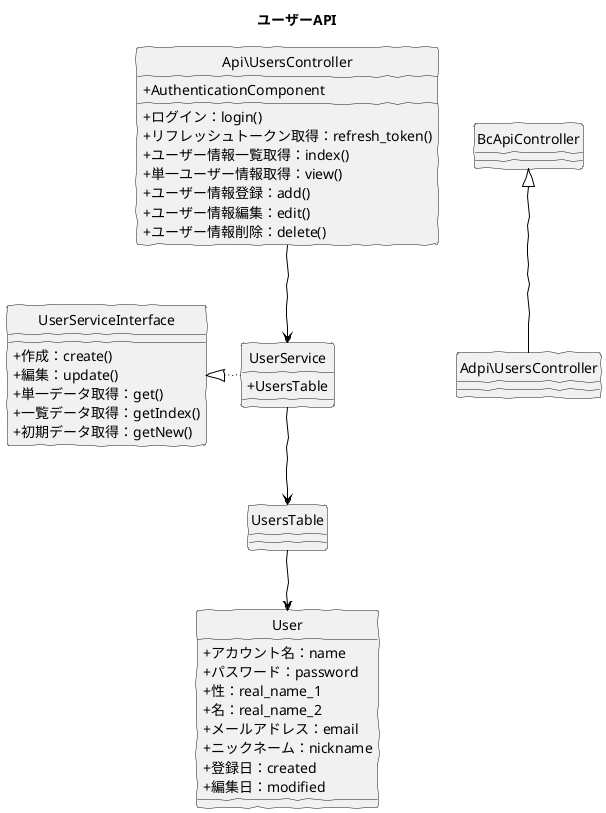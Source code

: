@startuml
skinparam handwritten true
hide circle
skinparam classAttributeIconSize 0

title ユーザーAPI

class Api\UsersController {
  + AuthenticationComponent
  + ログイン：login()
  + リフレッシュトークン取得：refresh_token()
  + ユーザー情報一覧取得：index()
  + 単一ユーザー情報取得：view()
  + ユーザー情報登録：add()
  + ユーザー情報編集：edit()
  + ユーザー情報削除：delete()
}

class UserService {
  + UsersTable
}

class UserServiceInterface {
  + 作成：create()
  + 編集：update()
  + 単一データ取得：get()
  + 一覧データ取得：getIndex()
  + 初期データ取得：getNew()
}

class UsersTable {
}

class User {
   + アカウント名：name
   + パスワード：password
   + 性：real_name_1
   + 名：real_name_2
   + メールアドレス：email
   + ニックネーム：nickname
   + 登録日：created
   + 編集日：modified
}

Api\UsersController -down[#Black]-> UserService
Adpi\UsersController -up[#Black]-|> BcApiController
UserService -left[dotted,#Black]-|> UserServiceInterface
UserService -down[#Black]-> UsersTable
UsersTable -down[#Black]-> User

@enduml
